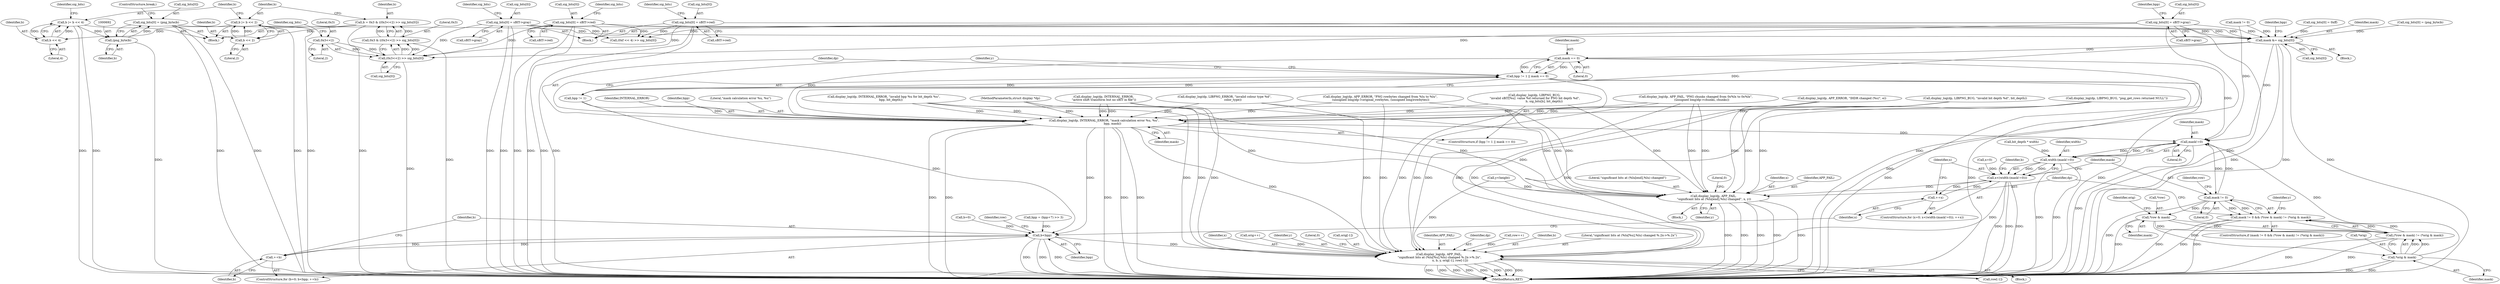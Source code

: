 digraph "0_Android_9d4853418ab2f754c2b63e091c29c5529b8b86ca_21@array" {
"1000687" [label="(Call,sig_bits[0] = (png_byte)b)"];
"1000691" [label="(Call,(png_byte)b)"];
"1000682" [label="(Call,b |= b << 4)"];
"1000684" [label="(Call,b << 4)"];
"1000677" [label="(Call,b |= b << 2)"];
"1000679" [label="(Call,b << 2)"];
"1000666" [label="(Call,b = 0x3 & ((0x3<<2) >> sig_bits[0]))"];
"1000668" [label="(Call,0x3 & ((0x3<<2) >> sig_bits[0]))"];
"1000670" [label="(Call,(0x3<<2) >> sig_bits[0])"];
"1000671" [label="(Call,0x3<<2)"];
"1000441" [label="(Call,sig_bits[0] = sBIT->gray)"];
"1000462" [label="(Call,sig_bits[0] = sBIT->red)"];
"1000490" [label="(Call,sig_bits[0] = sBIT->red)"];
"1000429" [label="(Call,sig_bits[0] = sBIT->gray)"];
"1000739" [label="(Call,mask &= sig_bits[0])"];
"1000749" [label="(Call,mask == 0)"];
"1000745" [label="(Call,bpp != 1 || mask == 0)"];
"1000752" [label="(Call,display_log(dp, INTERNAL_ERROR, \"mask calculation error %u, %u\",\n                  bpp, mask))"];
"1000791" [label="(Call,mask!=0)"];
"1000789" [label="(Call,width-(mask!=0))"];
"1000787" [label="(Call,x<(width-(mask!=0)))"];
"1000794" [label="(Call,++x)"];
"1000825" [label="(Call,display_log(dp, APP_FAIL,\n \"significant bits at (%lu[%u],%lu) changed %.2x->%.2x\",\n                        x, b, y, orig[-1], row[-1]))"];
"1000857" [label="(Call,display_log(dp, APP_FAIL,\n \"significant bits at (%lu[end],%lu) changed\", x, y))"];
"1000844" [label="(Call,mask != 0)"];
"1000843" [label="(Call,mask != 0 && (*row & mask) != (*orig & mask))"];
"1000848" [label="(Call,*row & mask)"];
"1000847" [label="(Call,(*row & mask) != (*orig & mask))"];
"1000852" [label="(Call,*orig & mask)"];
"1000802" [label="(Call,b<bpp)"];
"1000805" [label="(Call,++b)"];
"1000739" [label="(Call,mask &= sig_bits[0])"];
"1000791" [label="(Call,mask!=0)"];
"1000668" [label="(Call,0x3 & ((0x3<<2) >> sig_bits[0]))"];
"1000673" [label="(Literal,2)"];
"1000744" [label="(ControlStructure,if (bpp != 1 || mask == 0))"];
"1000429" [label="(Call,sig_bits[0] = sBIT->gray)"];
"1000499" [label="(Identifier,sig_bits)"];
"1000794" [label="(Call,++x)"];
"1000667" [label="(Identifier,b)"];
"1000813" [label="(Identifier,row)"];
"1000679" [label="(Call,b << 2)"];
"1000463" [label="(Call,sig_bits[0])"];
"1000819" [label="(Call,orig++)"];
"1000793" [label="(Literal,0)"];
"1000788" [label="(Identifier,x)"];
"1000687" [label="(Call,sig_bits[0] = (png_byte)b)"];
"1000284" [label="(Call,display_log(dp, LIBPNG_BUG, \"png_get_rows returned NULL\"))"];
"1000836" [label="(Call,row[-1])"];
"1000131" [label="(MethodParameterIn,struct display *dp)"];
"1000272" [label="(Call,bit_depth * width)"];
"1000784" [label="(Call,x=0)"];
"1000831" [label="(Identifier,y)"];
"1000525" [label="(Call,display_log(dp, LIBPNG_ERROR, \"invalid colour type %d\",\n                  color_type))"];
"1000861" [label="(Identifier,x)"];
"1000852" [label="(Call,*orig & mask)"];
"1000842" [label="(ControlStructure,if (mask != 0 && (*row & mask) != (*orig & mask)))"];
"1000859" [label="(Identifier,APP_FAIL)"];
"1000800" [label="(Identifier,b)"];
"1000741" [label="(Call,sig_bits[0])"];
"1000843" [label="(Call,mask != 0 && (*row & mask) != (*orig & mask))"];
"1000841" [label="(Literal,0)"];
"1000751" [label="(Literal,0)"];
"1000735" [label="(Call,mask != 0)"];
"1000783" [label="(ControlStructure,for (x=0; x<(width-(mask!=0)); ++x))"];
"1000856" [label="(Block,)"];
"1000860" [label="(Literal,\"significant bits at (%lu[end],%lu) changed\")"];
"1000689" [label="(Identifier,sig_bits)"];
"1000832" [label="(Call,orig[-1])"];
"1000441" [label="(Call,sig_bits[0] = sBIT->gray)"];
"1000466" [label="(Call,sBIT->red)"];
"1000747" [label="(Identifier,bpp)"];
"1000682" [label="(Call,b |= b << 4)"];
"1000681" [label="(Literal,2)"];
"1000236" [label="(Call,display_log(dp, APP_ERROR, \"PNG rowbytes changed from %lu to %lu\",\n (unsigned long)dp->original_rowbytes, (unsigned long)rowbytes))"];
"1000789" [label="(Call,width-(mask!=0))"];
"1000491" [label="(Call,sig_bits[0])"];
"1000211" [label="(Call,display_log(dp, APP_FAIL, \"PNG chunks changed from 0x%lx to 0x%lx\",\n             (unsigned long)dp->chunks, chunks))"];
"1000691" [label="(Call,(png_byte)b)"];
"1000845" [label="(Identifier,mask)"];
"1000433" [label="(Call,sBIT->gray)"];
"1000437" [label="(Identifier,bpp)"];
"1000578" [label="(Call,display_log(dp, INTERNAL_ERROR, \"invalid bpp %u for bit_depth %u\",\n               bpp, bit_depth))"];
"1000560" [label="(Call,display_log(dp, LIBPNG_BUG,\n \"invalid sBIT[%u]  value %d returned for PNG bit depth %d\",\n                     b, sig_bits[b], bit_depth))"];
"1000680" [label="(Identifier,b)"];
"1000754" [label="(Identifier,INTERNAL_ERROR)"];
"1000806" [label="(Identifier,b)"];
"1000494" [label="(Call,sBIT->red)"];
"1000854" [label="(Identifier,orig)"];
"1000462" [label="(Call,sig_bits[0] = sBIT->red)"];
"1000700" [label="(Call,(0xf << 4) >> sig_bits[0])"];
"1000745" [label="(Call,bpp != 1 || mask == 0)"];
"1000802" [label="(Call,b<bpp)"];
"1000756" [label="(Identifier,bpp)"];
"1000827" [label="(Identifier,APP_FAIL)"];
"1000755" [label="(Literal,\"mask calculation error %u, %u\")"];
"1000826" [label="(Identifier,dp)"];
"1000850" [label="(Identifier,row)"];
"1000787" [label="(Call,x<(width-(mask!=0)))"];
"1000430" [label="(Call,sig_bits[0])"];
"1000694" [label="(ControlStructure,break;)"];
"1000659" [label="(Call,sig_bits[0] = 0xff)"];
"1000753" [label="(Identifier,dp)"];
"1000688" [label="(Call,sig_bits[0])"];
"1000677" [label="(Call,b |= b << 2)"];
"1000188" [label="(Call,display_log(dp, APP_ERROR, \"IHDR changed (%s)\", e))"];
"1000675" [label="(Identifier,sig_bits)"];
"1000824" [label="(Block,)"];
"1000857" [label="(Call,display_log(dp, APP_FAIL,\n \"significant bits at (%lu[end],%lu) changed\", x, y))"];
"1000693" [label="(Identifier,b)"];
"1000670" [label="(Call,(0x3<<2) >> sig_bits[0])"];
"1000812" [label="(Call,row++)"];
"1000678" [label="(Identifier,b)"];
"1000738" [label="(Block,)"];
"1000721" [label="(Call,display_log(dp, LIBPNG_BUG, \"invalid bit depth %d\", bit_depth))"];
"1000666" [label="(Call,b = 0x3 & ((0x3<<2) >> sig_bits[0]))"];
"1000853" [label="(Call,*orig)"];
"1000847" [label="(Call,(*row & mask) != (*orig & mask))"];
"1000746" [label="(Call,bpp != 1)"];
"1000846" [label="(Literal,0)"];
"1000830" [label="(Identifier,b)"];
"1000803" [label="(Identifier,b)"];
"1000855" [label="(Identifier,mask)"];
"1000727" [label="(Call,bpp = (bpp+7) >> 3)"];
"1000750" [label="(Identifier,mask)"];
"1000427" [label="(Block,)"];
"1000825" [label="(Call,display_log(dp, APP_FAIL,\n \"significant bits at (%lu[%u],%lu) changed %.2x->%.2x\",\n                        x, b, y, orig[-1], row[-1]))"];
"1000471" [label="(Identifier,sig_bits)"];
"1000805" [label="(Call,++b)"];
"1000740" [label="(Identifier,mask)"];
"1000712" [label="(Call,sig_bits[0] = (png_byte)b)"];
"1000674" [label="(Call,sig_bits[0])"];
"1000849" [label="(Call,*row)"];
"1000864" [label="(Literal,0)"];
"1000752" [label="(Call,display_log(dp, INTERNAL_ERROR, \"mask calculation error %u, %u\",\n                  bpp, mask))"];
"1000586" [label="(Block,)"];
"1000844" [label="(Call,mask != 0)"];
"1000445" [label="(Call,sBIT->gray)"];
"1000848" [label="(Call,*row & mask)"];
"1000490" [label="(Call,sig_bits[0] = sBIT->red)"];
"1000672" [label="(Literal,0x3)"];
"1000683" [label="(Identifier,b)"];
"1000421" [label="(Call,display_log(dp, INTERNAL_ERROR,\n \"active shift transform but no sBIT in file\"))"];
"1000828" [label="(Literal,\"significant bits at (%lu[%u],%lu) changed %.2x->%.2x\")"];
"1000671" [label="(Call,0x3<<2)"];
"1000450" [label="(Identifier,sig_bits)"];
"1000749" [label="(Call,mask == 0)"];
"1000867" [label="(MethodReturn,RET)"];
"1000686" [label="(Literal,4)"];
"1000798" [label="(ControlStructure,for (b=0; b<bpp; ++b))"];
"1000804" [label="(Identifier,bpp)"];
"1000829" [label="(Identifier,x)"];
"1000858" [label="(Identifier,dp)"];
"1000685" [label="(Identifier,b)"];
"1000757" [label="(Identifier,mask)"];
"1000799" [label="(Call,b=0)"];
"1000792" [label="(Identifier,mask)"];
"1000684" [label="(Call,b << 4)"];
"1000851" [label="(Identifier,mask)"];
"1000442" [label="(Call,sig_bits[0])"];
"1000790" [label="(Identifier,width)"];
"1000669" [label="(Literal,0x3)"];
"1000760" [label="(Identifier,y)"];
"1000766" [label="(Identifier,y)"];
"1000795" [label="(Identifier,x)"];
"1000762" [label="(Call,y<height)"];
"1000862" [label="(Identifier,y)"];
"1000687" -> "1000586"  [label="AST: "];
"1000687" -> "1000691"  [label="CFG: "];
"1000688" -> "1000687"  [label="AST: "];
"1000691" -> "1000687"  [label="AST: "];
"1000694" -> "1000687"  [label="CFG: "];
"1000687" -> "1000867"  [label="DDG: "];
"1000687" -> "1000867"  [label="DDG: "];
"1000691" -> "1000687"  [label="DDG: "];
"1000687" -> "1000739"  [label="DDG: "];
"1000691" -> "1000693"  [label="CFG: "];
"1000692" -> "1000691"  [label="AST: "];
"1000693" -> "1000691"  [label="AST: "];
"1000691" -> "1000867"  [label="DDG: "];
"1000682" -> "1000691"  [label="DDG: "];
"1000682" -> "1000586"  [label="AST: "];
"1000682" -> "1000684"  [label="CFG: "];
"1000683" -> "1000682"  [label="AST: "];
"1000684" -> "1000682"  [label="AST: "];
"1000689" -> "1000682"  [label="CFG: "];
"1000682" -> "1000867"  [label="DDG: "];
"1000682" -> "1000867"  [label="DDG: "];
"1000684" -> "1000682"  [label="DDG: "];
"1000684" -> "1000682"  [label="DDG: "];
"1000684" -> "1000686"  [label="CFG: "];
"1000685" -> "1000684"  [label="AST: "];
"1000686" -> "1000684"  [label="AST: "];
"1000677" -> "1000684"  [label="DDG: "];
"1000677" -> "1000586"  [label="AST: "];
"1000677" -> "1000679"  [label="CFG: "];
"1000678" -> "1000677"  [label="AST: "];
"1000679" -> "1000677"  [label="AST: "];
"1000683" -> "1000677"  [label="CFG: "];
"1000677" -> "1000867"  [label="DDG: "];
"1000677" -> "1000867"  [label="DDG: "];
"1000679" -> "1000677"  [label="DDG: "];
"1000679" -> "1000677"  [label="DDG: "];
"1000679" -> "1000681"  [label="CFG: "];
"1000680" -> "1000679"  [label="AST: "];
"1000681" -> "1000679"  [label="AST: "];
"1000666" -> "1000679"  [label="DDG: "];
"1000666" -> "1000586"  [label="AST: "];
"1000666" -> "1000668"  [label="CFG: "];
"1000667" -> "1000666"  [label="AST: "];
"1000668" -> "1000666"  [label="AST: "];
"1000678" -> "1000666"  [label="CFG: "];
"1000666" -> "1000867"  [label="DDG: "];
"1000668" -> "1000666"  [label="DDG: "];
"1000668" -> "1000666"  [label="DDG: "];
"1000668" -> "1000670"  [label="CFG: "];
"1000669" -> "1000668"  [label="AST: "];
"1000670" -> "1000668"  [label="AST: "];
"1000668" -> "1000867"  [label="DDG: "];
"1000670" -> "1000668"  [label="DDG: "];
"1000670" -> "1000668"  [label="DDG: "];
"1000670" -> "1000674"  [label="CFG: "];
"1000671" -> "1000670"  [label="AST: "];
"1000674" -> "1000670"  [label="AST: "];
"1000670" -> "1000867"  [label="DDG: "];
"1000671" -> "1000670"  [label="DDG: "];
"1000671" -> "1000670"  [label="DDG: "];
"1000441" -> "1000670"  [label="DDG: "];
"1000462" -> "1000670"  [label="DDG: "];
"1000490" -> "1000670"  [label="DDG: "];
"1000429" -> "1000670"  [label="DDG: "];
"1000671" -> "1000673"  [label="CFG: "];
"1000672" -> "1000671"  [label="AST: "];
"1000673" -> "1000671"  [label="AST: "];
"1000675" -> "1000671"  [label="CFG: "];
"1000441" -> "1000427"  [label="AST: "];
"1000441" -> "1000445"  [label="CFG: "];
"1000442" -> "1000441"  [label="AST: "];
"1000445" -> "1000441"  [label="AST: "];
"1000450" -> "1000441"  [label="CFG: "];
"1000441" -> "1000867"  [label="DDG: "];
"1000441" -> "1000867"  [label="DDG: "];
"1000441" -> "1000700"  [label="DDG: "];
"1000441" -> "1000739"  [label="DDG: "];
"1000462" -> "1000427"  [label="AST: "];
"1000462" -> "1000466"  [label="CFG: "];
"1000463" -> "1000462"  [label="AST: "];
"1000466" -> "1000462"  [label="AST: "];
"1000471" -> "1000462"  [label="CFG: "];
"1000462" -> "1000867"  [label="DDG: "];
"1000462" -> "1000867"  [label="DDG: "];
"1000462" -> "1000700"  [label="DDG: "];
"1000462" -> "1000739"  [label="DDG: "];
"1000490" -> "1000427"  [label="AST: "];
"1000490" -> "1000494"  [label="CFG: "];
"1000491" -> "1000490"  [label="AST: "];
"1000494" -> "1000490"  [label="AST: "];
"1000499" -> "1000490"  [label="CFG: "];
"1000490" -> "1000867"  [label="DDG: "];
"1000490" -> "1000867"  [label="DDG: "];
"1000490" -> "1000700"  [label="DDG: "];
"1000490" -> "1000739"  [label="DDG: "];
"1000429" -> "1000427"  [label="AST: "];
"1000429" -> "1000433"  [label="CFG: "];
"1000430" -> "1000429"  [label="AST: "];
"1000433" -> "1000429"  [label="AST: "];
"1000437" -> "1000429"  [label="CFG: "];
"1000429" -> "1000867"  [label="DDG: "];
"1000429" -> "1000867"  [label="DDG: "];
"1000429" -> "1000700"  [label="DDG: "];
"1000429" -> "1000739"  [label="DDG: "];
"1000739" -> "1000738"  [label="AST: "];
"1000739" -> "1000741"  [label="CFG: "];
"1000740" -> "1000739"  [label="AST: "];
"1000741" -> "1000739"  [label="AST: "];
"1000747" -> "1000739"  [label="CFG: "];
"1000739" -> "1000867"  [label="DDG: "];
"1000739" -> "1000867"  [label="DDG: "];
"1000739" -> "1000867"  [label="DDG: "];
"1000735" -> "1000739"  [label="DDG: "];
"1000659" -> "1000739"  [label="DDG: "];
"1000712" -> "1000739"  [label="DDG: "];
"1000739" -> "1000749"  [label="DDG: "];
"1000739" -> "1000752"  [label="DDG: "];
"1000739" -> "1000791"  [label="DDG: "];
"1000749" -> "1000745"  [label="AST: "];
"1000749" -> "1000751"  [label="CFG: "];
"1000750" -> "1000749"  [label="AST: "];
"1000751" -> "1000749"  [label="AST: "];
"1000745" -> "1000749"  [label="CFG: "];
"1000749" -> "1000867"  [label="DDG: "];
"1000749" -> "1000745"  [label="DDG: "];
"1000749" -> "1000745"  [label="DDG: "];
"1000749" -> "1000752"  [label="DDG: "];
"1000749" -> "1000791"  [label="DDG: "];
"1000745" -> "1000744"  [label="AST: "];
"1000745" -> "1000746"  [label="CFG: "];
"1000746" -> "1000745"  [label="AST: "];
"1000753" -> "1000745"  [label="CFG: "];
"1000760" -> "1000745"  [label="CFG: "];
"1000745" -> "1000867"  [label="DDG: "];
"1000745" -> "1000867"  [label="DDG: "];
"1000745" -> "1000867"  [label="DDG: "];
"1000746" -> "1000745"  [label="DDG: "];
"1000746" -> "1000745"  [label="DDG: "];
"1000752" -> "1000744"  [label="AST: "];
"1000752" -> "1000757"  [label="CFG: "];
"1000753" -> "1000752"  [label="AST: "];
"1000754" -> "1000752"  [label="AST: "];
"1000755" -> "1000752"  [label="AST: "];
"1000756" -> "1000752"  [label="AST: "];
"1000757" -> "1000752"  [label="AST: "];
"1000760" -> "1000752"  [label="CFG: "];
"1000752" -> "1000867"  [label="DDG: "];
"1000752" -> "1000867"  [label="DDG: "];
"1000752" -> "1000867"  [label="DDG: "];
"1000752" -> "1000867"  [label="DDG: "];
"1000752" -> "1000867"  [label="DDG: "];
"1000578" -> "1000752"  [label="DDG: "];
"1000578" -> "1000752"  [label="DDG: "];
"1000188" -> "1000752"  [label="DDG: "];
"1000421" -> "1000752"  [label="DDG: "];
"1000421" -> "1000752"  [label="DDG: "];
"1000525" -> "1000752"  [label="DDG: "];
"1000211" -> "1000752"  [label="DDG: "];
"1000721" -> "1000752"  [label="DDG: "];
"1000560" -> "1000752"  [label="DDG: "];
"1000236" -> "1000752"  [label="DDG: "];
"1000284" -> "1000752"  [label="DDG: "];
"1000131" -> "1000752"  [label="DDG: "];
"1000746" -> "1000752"  [label="DDG: "];
"1000752" -> "1000791"  [label="DDG: "];
"1000752" -> "1000802"  [label="DDG: "];
"1000752" -> "1000825"  [label="DDG: "];
"1000752" -> "1000857"  [label="DDG: "];
"1000791" -> "1000789"  [label="AST: "];
"1000791" -> "1000793"  [label="CFG: "];
"1000792" -> "1000791"  [label="AST: "];
"1000793" -> "1000791"  [label="AST: "];
"1000789" -> "1000791"  [label="CFG: "];
"1000791" -> "1000867"  [label="DDG: "];
"1000791" -> "1000789"  [label="DDG: "];
"1000791" -> "1000789"  [label="DDG: "];
"1000852" -> "1000791"  [label="DDG: "];
"1000735" -> "1000791"  [label="DDG: "];
"1000844" -> "1000791"  [label="DDG: "];
"1000791" -> "1000844"  [label="DDG: "];
"1000789" -> "1000787"  [label="AST: "];
"1000790" -> "1000789"  [label="AST: "];
"1000787" -> "1000789"  [label="CFG: "];
"1000789" -> "1000867"  [label="DDG: "];
"1000789" -> "1000867"  [label="DDG: "];
"1000789" -> "1000787"  [label="DDG: "];
"1000789" -> "1000787"  [label="DDG: "];
"1000272" -> "1000789"  [label="DDG: "];
"1000787" -> "1000783"  [label="AST: "];
"1000788" -> "1000787"  [label="AST: "];
"1000800" -> "1000787"  [label="CFG: "];
"1000845" -> "1000787"  [label="CFG: "];
"1000787" -> "1000867"  [label="DDG: "];
"1000787" -> "1000867"  [label="DDG: "];
"1000787" -> "1000867"  [label="DDG: "];
"1000784" -> "1000787"  [label="DDG: "];
"1000794" -> "1000787"  [label="DDG: "];
"1000787" -> "1000794"  [label="DDG: "];
"1000787" -> "1000825"  [label="DDG: "];
"1000787" -> "1000857"  [label="DDG: "];
"1000794" -> "1000783"  [label="AST: "];
"1000794" -> "1000795"  [label="CFG: "];
"1000795" -> "1000794"  [label="AST: "];
"1000788" -> "1000794"  [label="CFG: "];
"1000825" -> "1000824"  [label="AST: "];
"1000825" -> "1000836"  [label="CFG: "];
"1000826" -> "1000825"  [label="AST: "];
"1000827" -> "1000825"  [label="AST: "];
"1000828" -> "1000825"  [label="AST: "];
"1000829" -> "1000825"  [label="AST: "];
"1000830" -> "1000825"  [label="AST: "];
"1000831" -> "1000825"  [label="AST: "];
"1000832" -> "1000825"  [label="AST: "];
"1000836" -> "1000825"  [label="AST: "];
"1000841" -> "1000825"  [label="CFG: "];
"1000825" -> "1000867"  [label="DDG: "];
"1000825" -> "1000867"  [label="DDG: "];
"1000825" -> "1000867"  [label="DDG: "];
"1000825" -> "1000867"  [label="DDG: "];
"1000825" -> "1000867"  [label="DDG: "];
"1000825" -> "1000867"  [label="DDG: "];
"1000825" -> "1000867"  [label="DDG: "];
"1000825" -> "1000867"  [label="DDG: "];
"1000578" -> "1000825"  [label="DDG: "];
"1000188" -> "1000825"  [label="DDG: "];
"1000421" -> "1000825"  [label="DDG: "];
"1000525" -> "1000825"  [label="DDG: "];
"1000211" -> "1000825"  [label="DDG: "];
"1000211" -> "1000825"  [label="DDG: "];
"1000721" -> "1000825"  [label="DDG: "];
"1000560" -> "1000825"  [label="DDG: "];
"1000236" -> "1000825"  [label="DDG: "];
"1000284" -> "1000825"  [label="DDG: "];
"1000131" -> "1000825"  [label="DDG: "];
"1000802" -> "1000825"  [label="DDG: "];
"1000762" -> "1000825"  [label="DDG: "];
"1000819" -> "1000825"  [label="DDG: "];
"1000812" -> "1000825"  [label="DDG: "];
"1000857" -> "1000856"  [label="AST: "];
"1000857" -> "1000862"  [label="CFG: "];
"1000858" -> "1000857"  [label="AST: "];
"1000859" -> "1000857"  [label="AST: "];
"1000860" -> "1000857"  [label="AST: "];
"1000861" -> "1000857"  [label="AST: "];
"1000862" -> "1000857"  [label="AST: "];
"1000864" -> "1000857"  [label="CFG: "];
"1000857" -> "1000867"  [label="DDG: "];
"1000857" -> "1000867"  [label="DDG: "];
"1000857" -> "1000867"  [label="DDG: "];
"1000857" -> "1000867"  [label="DDG: "];
"1000857" -> "1000867"  [label="DDG: "];
"1000578" -> "1000857"  [label="DDG: "];
"1000188" -> "1000857"  [label="DDG: "];
"1000421" -> "1000857"  [label="DDG: "];
"1000525" -> "1000857"  [label="DDG: "];
"1000211" -> "1000857"  [label="DDG: "];
"1000211" -> "1000857"  [label="DDG: "];
"1000721" -> "1000857"  [label="DDG: "];
"1000560" -> "1000857"  [label="DDG: "];
"1000236" -> "1000857"  [label="DDG: "];
"1000284" -> "1000857"  [label="DDG: "];
"1000131" -> "1000857"  [label="DDG: "];
"1000762" -> "1000857"  [label="DDG: "];
"1000844" -> "1000843"  [label="AST: "];
"1000844" -> "1000846"  [label="CFG: "];
"1000845" -> "1000844"  [label="AST: "];
"1000846" -> "1000844"  [label="AST: "];
"1000850" -> "1000844"  [label="CFG: "];
"1000843" -> "1000844"  [label="CFG: "];
"1000844" -> "1000867"  [label="DDG: "];
"1000844" -> "1000843"  [label="DDG: "];
"1000844" -> "1000843"  [label="DDG: "];
"1000844" -> "1000848"  [label="DDG: "];
"1000843" -> "1000842"  [label="AST: "];
"1000843" -> "1000847"  [label="CFG: "];
"1000847" -> "1000843"  [label="AST: "];
"1000858" -> "1000843"  [label="CFG: "];
"1000766" -> "1000843"  [label="CFG: "];
"1000843" -> "1000867"  [label="DDG: "];
"1000843" -> "1000867"  [label="DDG: "];
"1000843" -> "1000867"  [label="DDG: "];
"1000847" -> "1000843"  [label="DDG: "];
"1000847" -> "1000843"  [label="DDG: "];
"1000848" -> "1000847"  [label="AST: "];
"1000848" -> "1000851"  [label="CFG: "];
"1000849" -> "1000848"  [label="AST: "];
"1000851" -> "1000848"  [label="AST: "];
"1000854" -> "1000848"  [label="CFG: "];
"1000848" -> "1000867"  [label="DDG: "];
"1000848" -> "1000847"  [label="DDG: "];
"1000848" -> "1000847"  [label="DDG: "];
"1000848" -> "1000852"  [label="DDG: "];
"1000847" -> "1000852"  [label="CFG: "];
"1000852" -> "1000847"  [label="AST: "];
"1000847" -> "1000867"  [label="DDG: "];
"1000847" -> "1000867"  [label="DDG: "];
"1000852" -> "1000847"  [label="DDG: "];
"1000852" -> "1000847"  [label="DDG: "];
"1000852" -> "1000855"  [label="CFG: "];
"1000853" -> "1000852"  [label="AST: "];
"1000855" -> "1000852"  [label="AST: "];
"1000852" -> "1000867"  [label="DDG: "];
"1000852" -> "1000867"  [label="DDG: "];
"1000802" -> "1000798"  [label="AST: "];
"1000802" -> "1000804"  [label="CFG: "];
"1000803" -> "1000802"  [label="AST: "];
"1000804" -> "1000802"  [label="AST: "];
"1000813" -> "1000802"  [label="CFG: "];
"1000795" -> "1000802"  [label="CFG: "];
"1000802" -> "1000867"  [label="DDG: "];
"1000802" -> "1000867"  [label="DDG: "];
"1000802" -> "1000867"  [label="DDG: "];
"1000805" -> "1000802"  [label="DDG: "];
"1000799" -> "1000802"  [label="DDG: "];
"1000746" -> "1000802"  [label="DDG: "];
"1000727" -> "1000802"  [label="DDG: "];
"1000802" -> "1000805"  [label="DDG: "];
"1000805" -> "1000798"  [label="AST: "];
"1000805" -> "1000806"  [label="CFG: "];
"1000806" -> "1000805"  [label="AST: "];
"1000803" -> "1000805"  [label="CFG: "];
}

